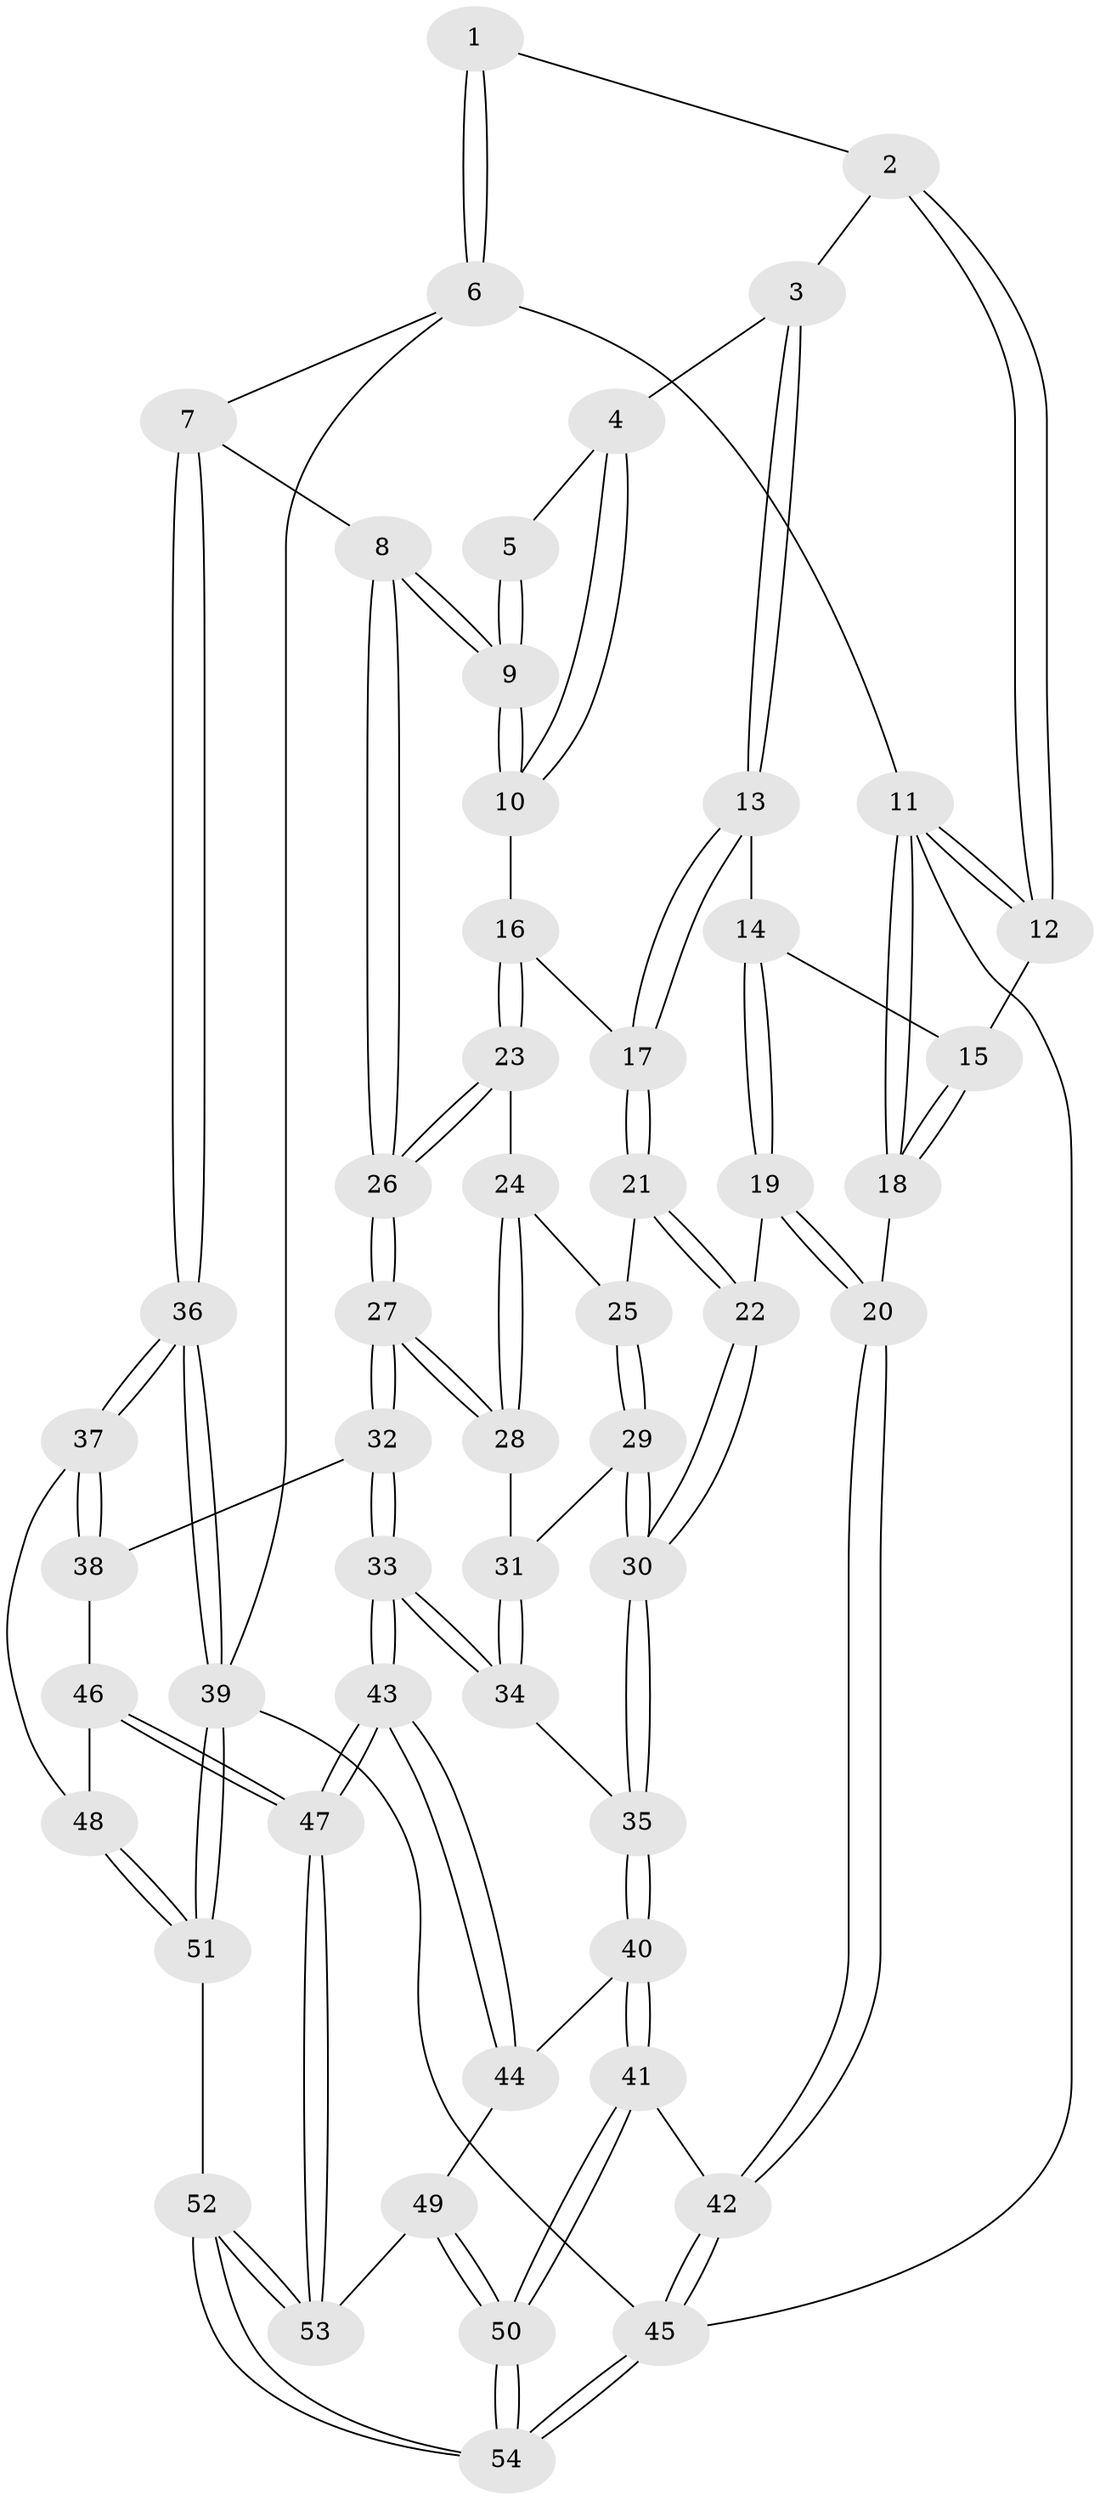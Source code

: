 // Generated by graph-tools (version 1.1) at 2025/27/03/15/25 16:27:56]
// undirected, 54 vertices, 132 edges
graph export_dot {
graph [start="1"]
  node [color=gray90,style=filled];
  1 [pos="+0.6471937905707669+0"];
  2 [pos="+0.44314486368515865+0"];
  3 [pos="+0.4431850969608579+0"];
  4 [pos="+0.6185258590542285+0.05391695955768686"];
  5 [pos="+0.6413704050642061+0.04353349918098099"];
  6 [pos="+1+0"];
  7 [pos="+1+0.23847088461645946"];
  8 [pos="+1+0.24567204586513655"];
  9 [pos="+0.8852070393470423+0.2250576187526853"];
  10 [pos="+0.5104079953583643+0.2205175245011133"];
  11 [pos="+0+0"];
  12 [pos="+0+0"];
  13 [pos="+0.426571354705939+0.14057834401052116"];
  14 [pos="+0.21316367628154653+0.18211972145778138"];
  15 [pos="+0.16113955219341283+0.13064332581837926"];
  16 [pos="+0.5092995334200268+0.22065228223485767"];
  17 [pos="+0.4992140132993752+0.2162413952580563"];
  18 [pos="+0+0.3040769591772875"];
  19 [pos="+0.14262768326792966+0.5006653779689932"];
  20 [pos="+0+0.5322713130699875"];
  21 [pos="+0.35830897191896244+0.37898463653240133"];
  22 [pos="+0.19281611029400508+0.5226680412736414"];
  23 [pos="+0.5308660670866093+0.35763726312262606"];
  24 [pos="+0.5183303776907215+0.395344397067291"];
  25 [pos="+0.4786274679552403+0.4290084745349792"];
  26 [pos="+0.795322643975947+0.53504884045338"];
  27 [pos="+0.7621110251149374+0.5881952842749699"];
  28 [pos="+0.5727357820937309+0.5546159902975702"];
  29 [pos="+0.38539029338991604+0.5569152382885784"];
  30 [pos="+0.24019461381050958+0.5644910055055914"];
  31 [pos="+0.4652996260996347+0.5785079730339083"];
  32 [pos="+0.757268661825641+0.6537970260352299"];
  33 [pos="+0.6113542070967855+0.8589345553294819"];
  34 [pos="+0.5089874652456502+0.7286445779250296"];
  35 [pos="+0.2713327587408248+0.6855379615053568"];
  36 [pos="+1+0.8854418528693778"];
  37 [pos="+1+0.8716142545653591"];
  38 [pos="+0.8919136553171645+0.7704023680048848"];
  39 [pos="+1+1"];
  40 [pos="+0.27827511952034456+0.7696324560036604"];
  41 [pos="+0.16948058586691303+0.8485944749968738"];
  42 [pos="+0+0.6918551661150866"];
  43 [pos="+0.5950276219658542+0.9147718812338923"];
  44 [pos="+0.2987333637581242+0.7935476755022575"];
  45 [pos="+0+1"];
  46 [pos="+0.879171973700567+0.8248463102768405"];
  47 [pos="+0.6204426958636775+1"];
  48 [pos="+0.8822745536366439+0.902272528468769"];
  49 [pos="+0.2945295198186265+0.9239616794318429"];
  50 [pos="+0.021181530498218734+1"];
  51 [pos="+0.7170376794570993+1"];
  52 [pos="+0.626445088212764+1"];
  53 [pos="+0.624814231830857+1"];
  54 [pos="+0+1"];
  1 -- 2;
  1 -- 6;
  1 -- 6;
  2 -- 3;
  2 -- 12;
  2 -- 12;
  3 -- 4;
  3 -- 13;
  3 -- 13;
  4 -- 5;
  4 -- 10;
  4 -- 10;
  5 -- 9;
  5 -- 9;
  6 -- 7;
  6 -- 11;
  6 -- 39;
  7 -- 8;
  7 -- 36;
  7 -- 36;
  8 -- 9;
  8 -- 9;
  8 -- 26;
  8 -- 26;
  9 -- 10;
  9 -- 10;
  10 -- 16;
  11 -- 12;
  11 -- 12;
  11 -- 18;
  11 -- 18;
  11 -- 45;
  12 -- 15;
  13 -- 14;
  13 -- 17;
  13 -- 17;
  14 -- 15;
  14 -- 19;
  14 -- 19;
  15 -- 18;
  15 -- 18;
  16 -- 17;
  16 -- 23;
  16 -- 23;
  17 -- 21;
  17 -- 21;
  18 -- 20;
  19 -- 20;
  19 -- 20;
  19 -- 22;
  20 -- 42;
  20 -- 42;
  21 -- 22;
  21 -- 22;
  21 -- 25;
  22 -- 30;
  22 -- 30;
  23 -- 24;
  23 -- 26;
  23 -- 26;
  24 -- 25;
  24 -- 28;
  24 -- 28;
  25 -- 29;
  25 -- 29;
  26 -- 27;
  26 -- 27;
  27 -- 28;
  27 -- 28;
  27 -- 32;
  27 -- 32;
  28 -- 31;
  29 -- 30;
  29 -- 30;
  29 -- 31;
  30 -- 35;
  30 -- 35;
  31 -- 34;
  31 -- 34;
  32 -- 33;
  32 -- 33;
  32 -- 38;
  33 -- 34;
  33 -- 34;
  33 -- 43;
  33 -- 43;
  34 -- 35;
  35 -- 40;
  35 -- 40;
  36 -- 37;
  36 -- 37;
  36 -- 39;
  36 -- 39;
  37 -- 38;
  37 -- 38;
  37 -- 48;
  38 -- 46;
  39 -- 51;
  39 -- 51;
  39 -- 45;
  40 -- 41;
  40 -- 41;
  40 -- 44;
  41 -- 42;
  41 -- 50;
  41 -- 50;
  42 -- 45;
  42 -- 45;
  43 -- 44;
  43 -- 44;
  43 -- 47;
  43 -- 47;
  44 -- 49;
  45 -- 54;
  45 -- 54;
  46 -- 47;
  46 -- 47;
  46 -- 48;
  47 -- 53;
  47 -- 53;
  48 -- 51;
  48 -- 51;
  49 -- 50;
  49 -- 50;
  49 -- 53;
  50 -- 54;
  50 -- 54;
  51 -- 52;
  52 -- 53;
  52 -- 53;
  52 -- 54;
  52 -- 54;
}
